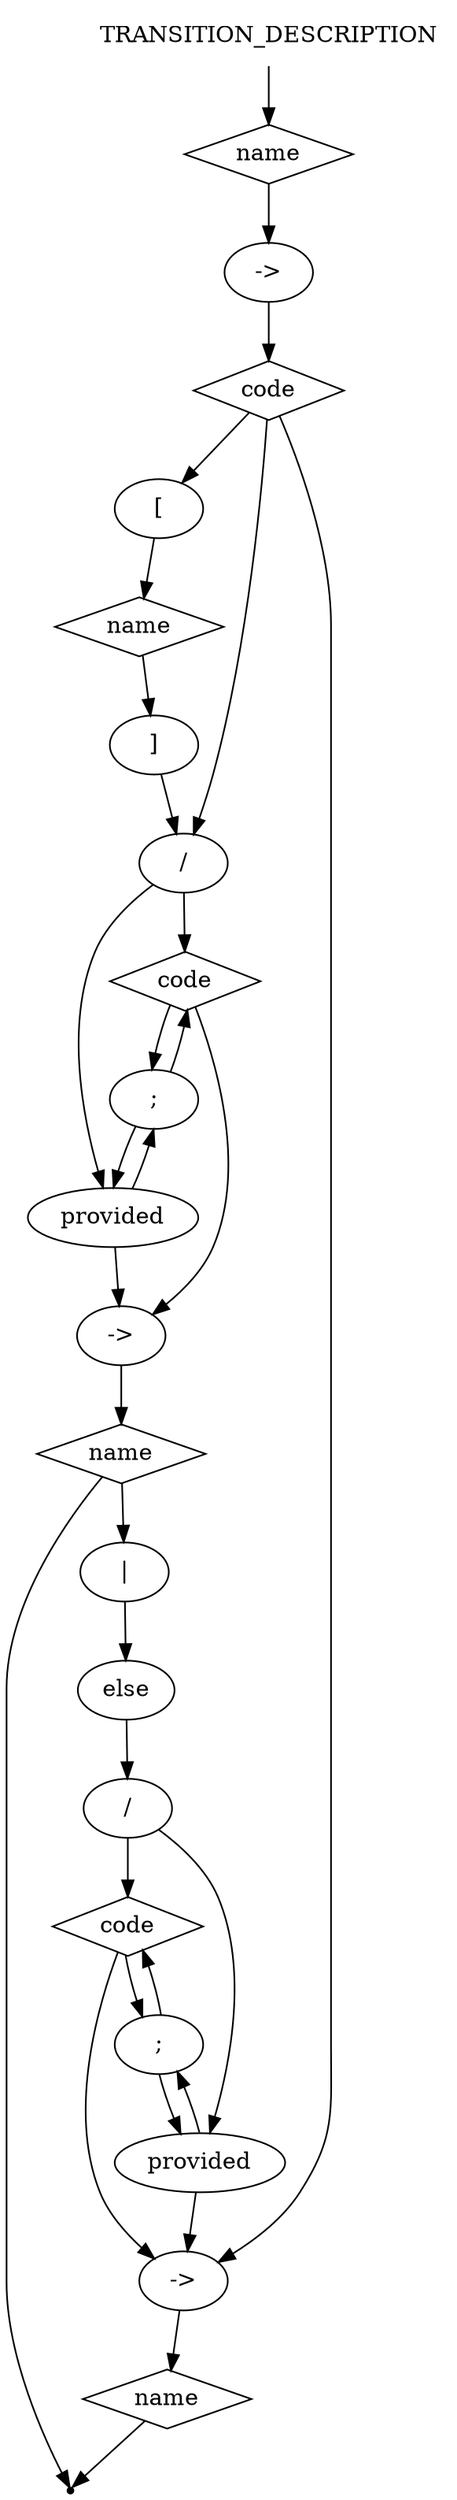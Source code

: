 digraph TRANSITION_DESCRIPTION {
start [label=TRANSITION_DESCRIPTION shape=plaintext]
A [label=name shape=diamond]
B [label="->" shape=oval]
C [label=code shape=diamond]

D [label="[" shape=oval]
E [label=name shape=diamond]
F [label="]" shape=oval]

G [label="/" shape=oval]
H  [label=code shape=diamond]
J [label="provided" shape=oval]
U [label =";" shape=oval]

K [label="->" shape=oval]
L [label=name shape=diamond]

P  [label="|" shape=oval]
M  [label="else" shape=oval]
N [label="/" shape=oval]
T  [label=code shape=diamond]
R [label="provided" shape=oval]
W [label =";" shape=oval]

S [label="->" shape=oval]
Q [label=name shape=diamond]

end [label="" shape=point]

start -> A
A -> B
B -> C

C -> G
C -> D

C -> S

D -> E 
E -> F 
F -> G

G -> H
G -> J

H -> K
J -> K
H -> U
J -> U
U -> H
U -> J


K -> L
L -> end

L -> P 
P -> M
M -> N

N -> T 
N -> R

T -> S 
R -> S 
T -> W 
R -> W
W -> T
W -> R
S -> Q

Q -> end

}